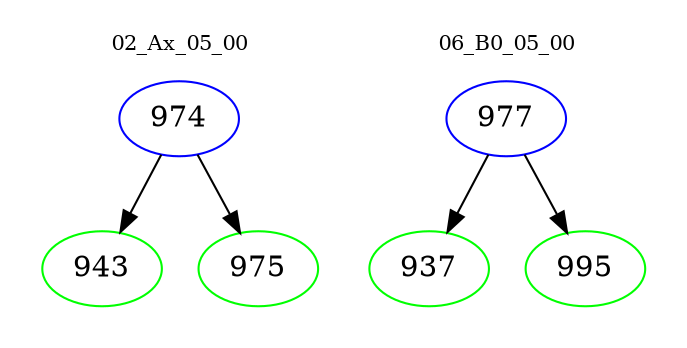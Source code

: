 digraph{
subgraph cluster_0 {
color = white
label = "02_Ax_05_00";
fontsize=10;
T0_974 [label="974", color="blue"]
T0_974 -> T0_943 [color="black"]
T0_943 [label="943", color="green"]
T0_974 -> T0_975 [color="black"]
T0_975 [label="975", color="green"]
}
subgraph cluster_1 {
color = white
label = "06_B0_05_00";
fontsize=10;
T1_977 [label="977", color="blue"]
T1_977 -> T1_937 [color="black"]
T1_937 [label="937", color="green"]
T1_977 -> T1_995 [color="black"]
T1_995 [label="995", color="green"]
}
}
